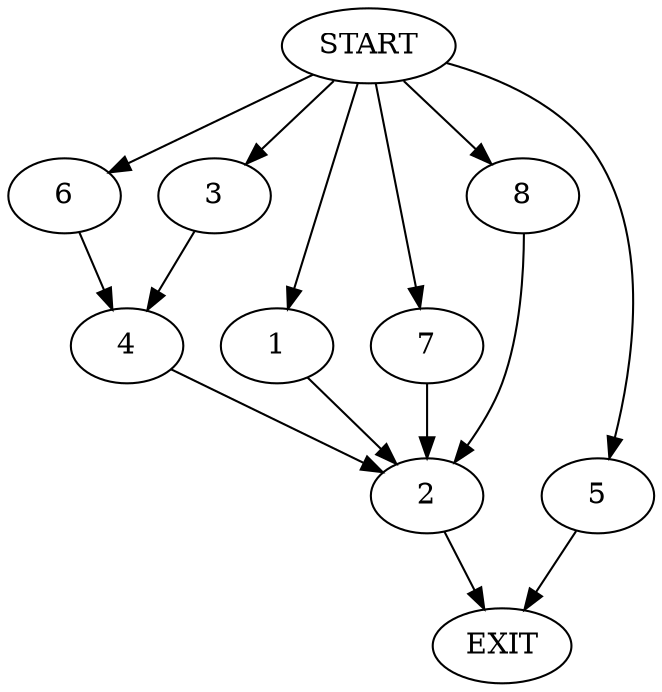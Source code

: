 digraph {
0 [label="START"]
9 [label="EXIT"]
0 -> 1
1 -> 2
2 -> 9
0 -> 3
3 -> 4
4 -> 2
0 -> 5
5 -> 9
0 -> 6
6 -> 4
0 -> 7
7 -> 2
0 -> 8
8 -> 2
}
